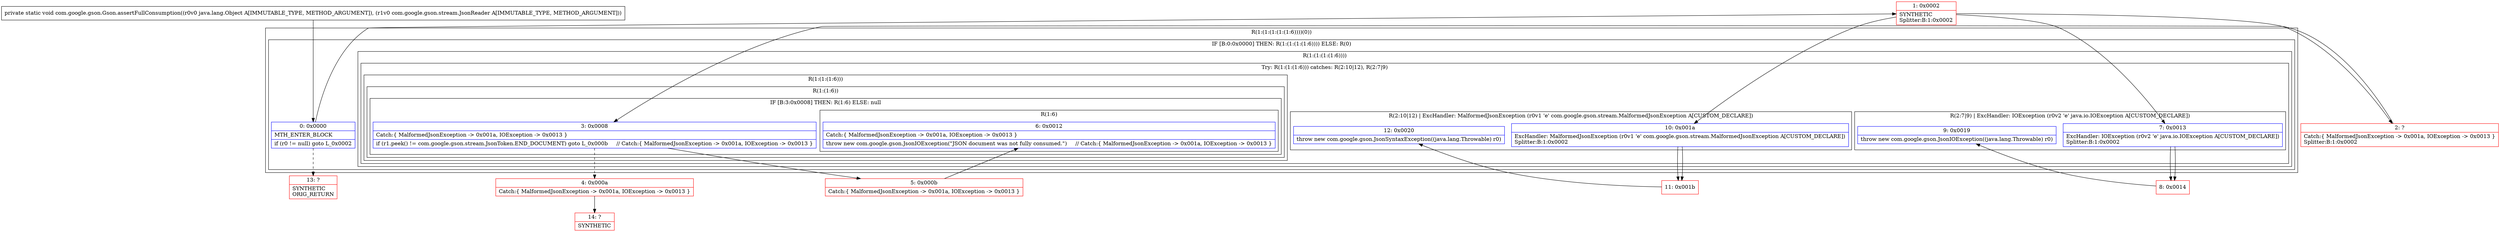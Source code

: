 digraph "CFG forcom.google.gson.Gson.assertFullConsumption(Ljava\/lang\/Object;Lcom\/google\/gson\/stream\/JsonReader;)V" {
subgraph cluster_Region_430485178 {
label = "R(1:(1:(1:(1:(1:6))))(0))";
node [shape=record,color=blue];
subgraph cluster_IfRegion_1691420527 {
label = "IF [B:0:0x0000] THEN: R(1:(1:(1:(1:6)))) ELSE: R(0)";
node [shape=record,color=blue];
Node_0 [shape=record,label="{0\:\ 0x0000|MTH_ENTER_BLOCK\l|if (r0 != null) goto L_0x0002\l}"];
subgraph cluster_Region_1637541503 {
label = "R(1:(1:(1:(1:6))))";
node [shape=record,color=blue];
subgraph cluster_TryCatchRegion_279698350 {
label = "Try: R(1:(1:(1:6))) catches: R(2:10|12), R(2:7|9)";
node [shape=record,color=blue];
subgraph cluster_Region_1277852287 {
label = "R(1:(1:(1:6)))";
node [shape=record,color=blue];
subgraph cluster_Region_539813610 {
label = "R(1:(1:6))";
node [shape=record,color=blue];
subgraph cluster_IfRegion_372458894 {
label = "IF [B:3:0x0008] THEN: R(1:6) ELSE: null";
node [shape=record,color=blue];
Node_3 [shape=record,label="{3\:\ 0x0008|Catch:\{ MalformedJsonException \-\> 0x001a, IOException \-\> 0x0013 \}\l|if (r1.peek() != com.google.gson.stream.JsonToken.END_DOCUMENT) goto L_0x000b     \/\/ Catch:\{ MalformedJsonException \-\> 0x001a, IOException \-\> 0x0013 \}\l}"];
subgraph cluster_Region_1477155405 {
label = "R(1:6)";
node [shape=record,color=blue];
Node_6 [shape=record,label="{6\:\ 0x0012|Catch:\{ MalformedJsonException \-\> 0x001a, IOException \-\> 0x0013 \}\l|throw new com.google.gson.JsonIOException(\"JSON document was not fully consumed.\")     \/\/ Catch:\{ MalformedJsonException \-\> 0x001a, IOException \-\> 0x0013 \}\l}"];
}
}
}
}
subgraph cluster_Region_1206774449 {
label = "R(2:10|12) | ExcHandler: MalformedJsonException (r0v1 'e' com.google.gson.stream.MalformedJsonException A[CUSTOM_DECLARE])\l";
node [shape=record,color=blue];
Node_10 [shape=record,label="{10\:\ 0x001a|ExcHandler: MalformedJsonException (r0v1 'e' com.google.gson.stream.MalformedJsonException A[CUSTOM_DECLARE])\lSplitter:B:1:0x0002\l}"];
Node_12 [shape=record,label="{12\:\ 0x0020|throw new com.google.gson.JsonSyntaxException((java.lang.Throwable) r0)\l}"];
}
subgraph cluster_Region_3231504 {
label = "R(2:7|9) | ExcHandler: IOException (r0v2 'e' java.io.IOException A[CUSTOM_DECLARE])\l";
node [shape=record,color=blue];
Node_7 [shape=record,label="{7\:\ 0x0013|ExcHandler: IOException (r0v2 'e' java.io.IOException A[CUSTOM_DECLARE])\lSplitter:B:1:0x0002\l}"];
Node_9 [shape=record,label="{9\:\ 0x0019|throw new com.google.gson.JsonIOException((java.lang.Throwable) r0)\l}"];
}
}
}
subgraph cluster_Region_211973549 {
label = "R(0)";
node [shape=record,color=blue];
}
}
}
subgraph cluster_Region_1206774449 {
label = "R(2:10|12) | ExcHandler: MalformedJsonException (r0v1 'e' com.google.gson.stream.MalformedJsonException A[CUSTOM_DECLARE])\l";
node [shape=record,color=blue];
Node_10 [shape=record,label="{10\:\ 0x001a|ExcHandler: MalformedJsonException (r0v1 'e' com.google.gson.stream.MalformedJsonException A[CUSTOM_DECLARE])\lSplitter:B:1:0x0002\l}"];
Node_12 [shape=record,label="{12\:\ 0x0020|throw new com.google.gson.JsonSyntaxException((java.lang.Throwable) r0)\l}"];
}
subgraph cluster_Region_3231504 {
label = "R(2:7|9) | ExcHandler: IOException (r0v2 'e' java.io.IOException A[CUSTOM_DECLARE])\l";
node [shape=record,color=blue];
Node_7 [shape=record,label="{7\:\ 0x0013|ExcHandler: IOException (r0v2 'e' java.io.IOException A[CUSTOM_DECLARE])\lSplitter:B:1:0x0002\l}"];
Node_9 [shape=record,label="{9\:\ 0x0019|throw new com.google.gson.JsonIOException((java.lang.Throwable) r0)\l}"];
}
Node_1 [shape=record,color=red,label="{1\:\ 0x0002|SYNTHETIC\lSplitter:B:1:0x0002\l}"];
Node_2 [shape=record,color=red,label="{2\:\ ?|Catch:\{ MalformedJsonException \-\> 0x001a, IOException \-\> 0x0013 \}\lSplitter:B:1:0x0002\l}"];
Node_4 [shape=record,color=red,label="{4\:\ 0x000a|Catch:\{ MalformedJsonException \-\> 0x001a, IOException \-\> 0x0013 \}\l}"];
Node_5 [shape=record,color=red,label="{5\:\ 0x000b|Catch:\{ MalformedJsonException \-\> 0x001a, IOException \-\> 0x0013 \}\l}"];
Node_8 [shape=record,color=red,label="{8\:\ 0x0014}"];
Node_11 [shape=record,color=red,label="{11\:\ 0x001b}"];
Node_13 [shape=record,color=red,label="{13\:\ ?|SYNTHETIC\lORIG_RETURN\l}"];
Node_14 [shape=record,color=red,label="{14\:\ ?|SYNTHETIC\l}"];
MethodNode[shape=record,label="{private static void com.google.gson.Gson.assertFullConsumption((r0v0 java.lang.Object A[IMMUTABLE_TYPE, METHOD_ARGUMENT]), (r1v0 com.google.gson.stream.JsonReader A[IMMUTABLE_TYPE, METHOD_ARGUMENT])) }"];
MethodNode -> Node_0;
Node_0 -> Node_1;
Node_0 -> Node_13[style=dashed];
Node_3 -> Node_4[style=dashed];
Node_3 -> Node_5;
Node_10 -> Node_11;
Node_7 -> Node_8;
Node_10 -> Node_11;
Node_7 -> Node_8;
Node_1 -> Node_2;
Node_1 -> Node_10;
Node_1 -> Node_7;
Node_2 -> Node_3;
Node_4 -> Node_14;
Node_5 -> Node_6;
Node_8 -> Node_9;
Node_11 -> Node_12;
}

